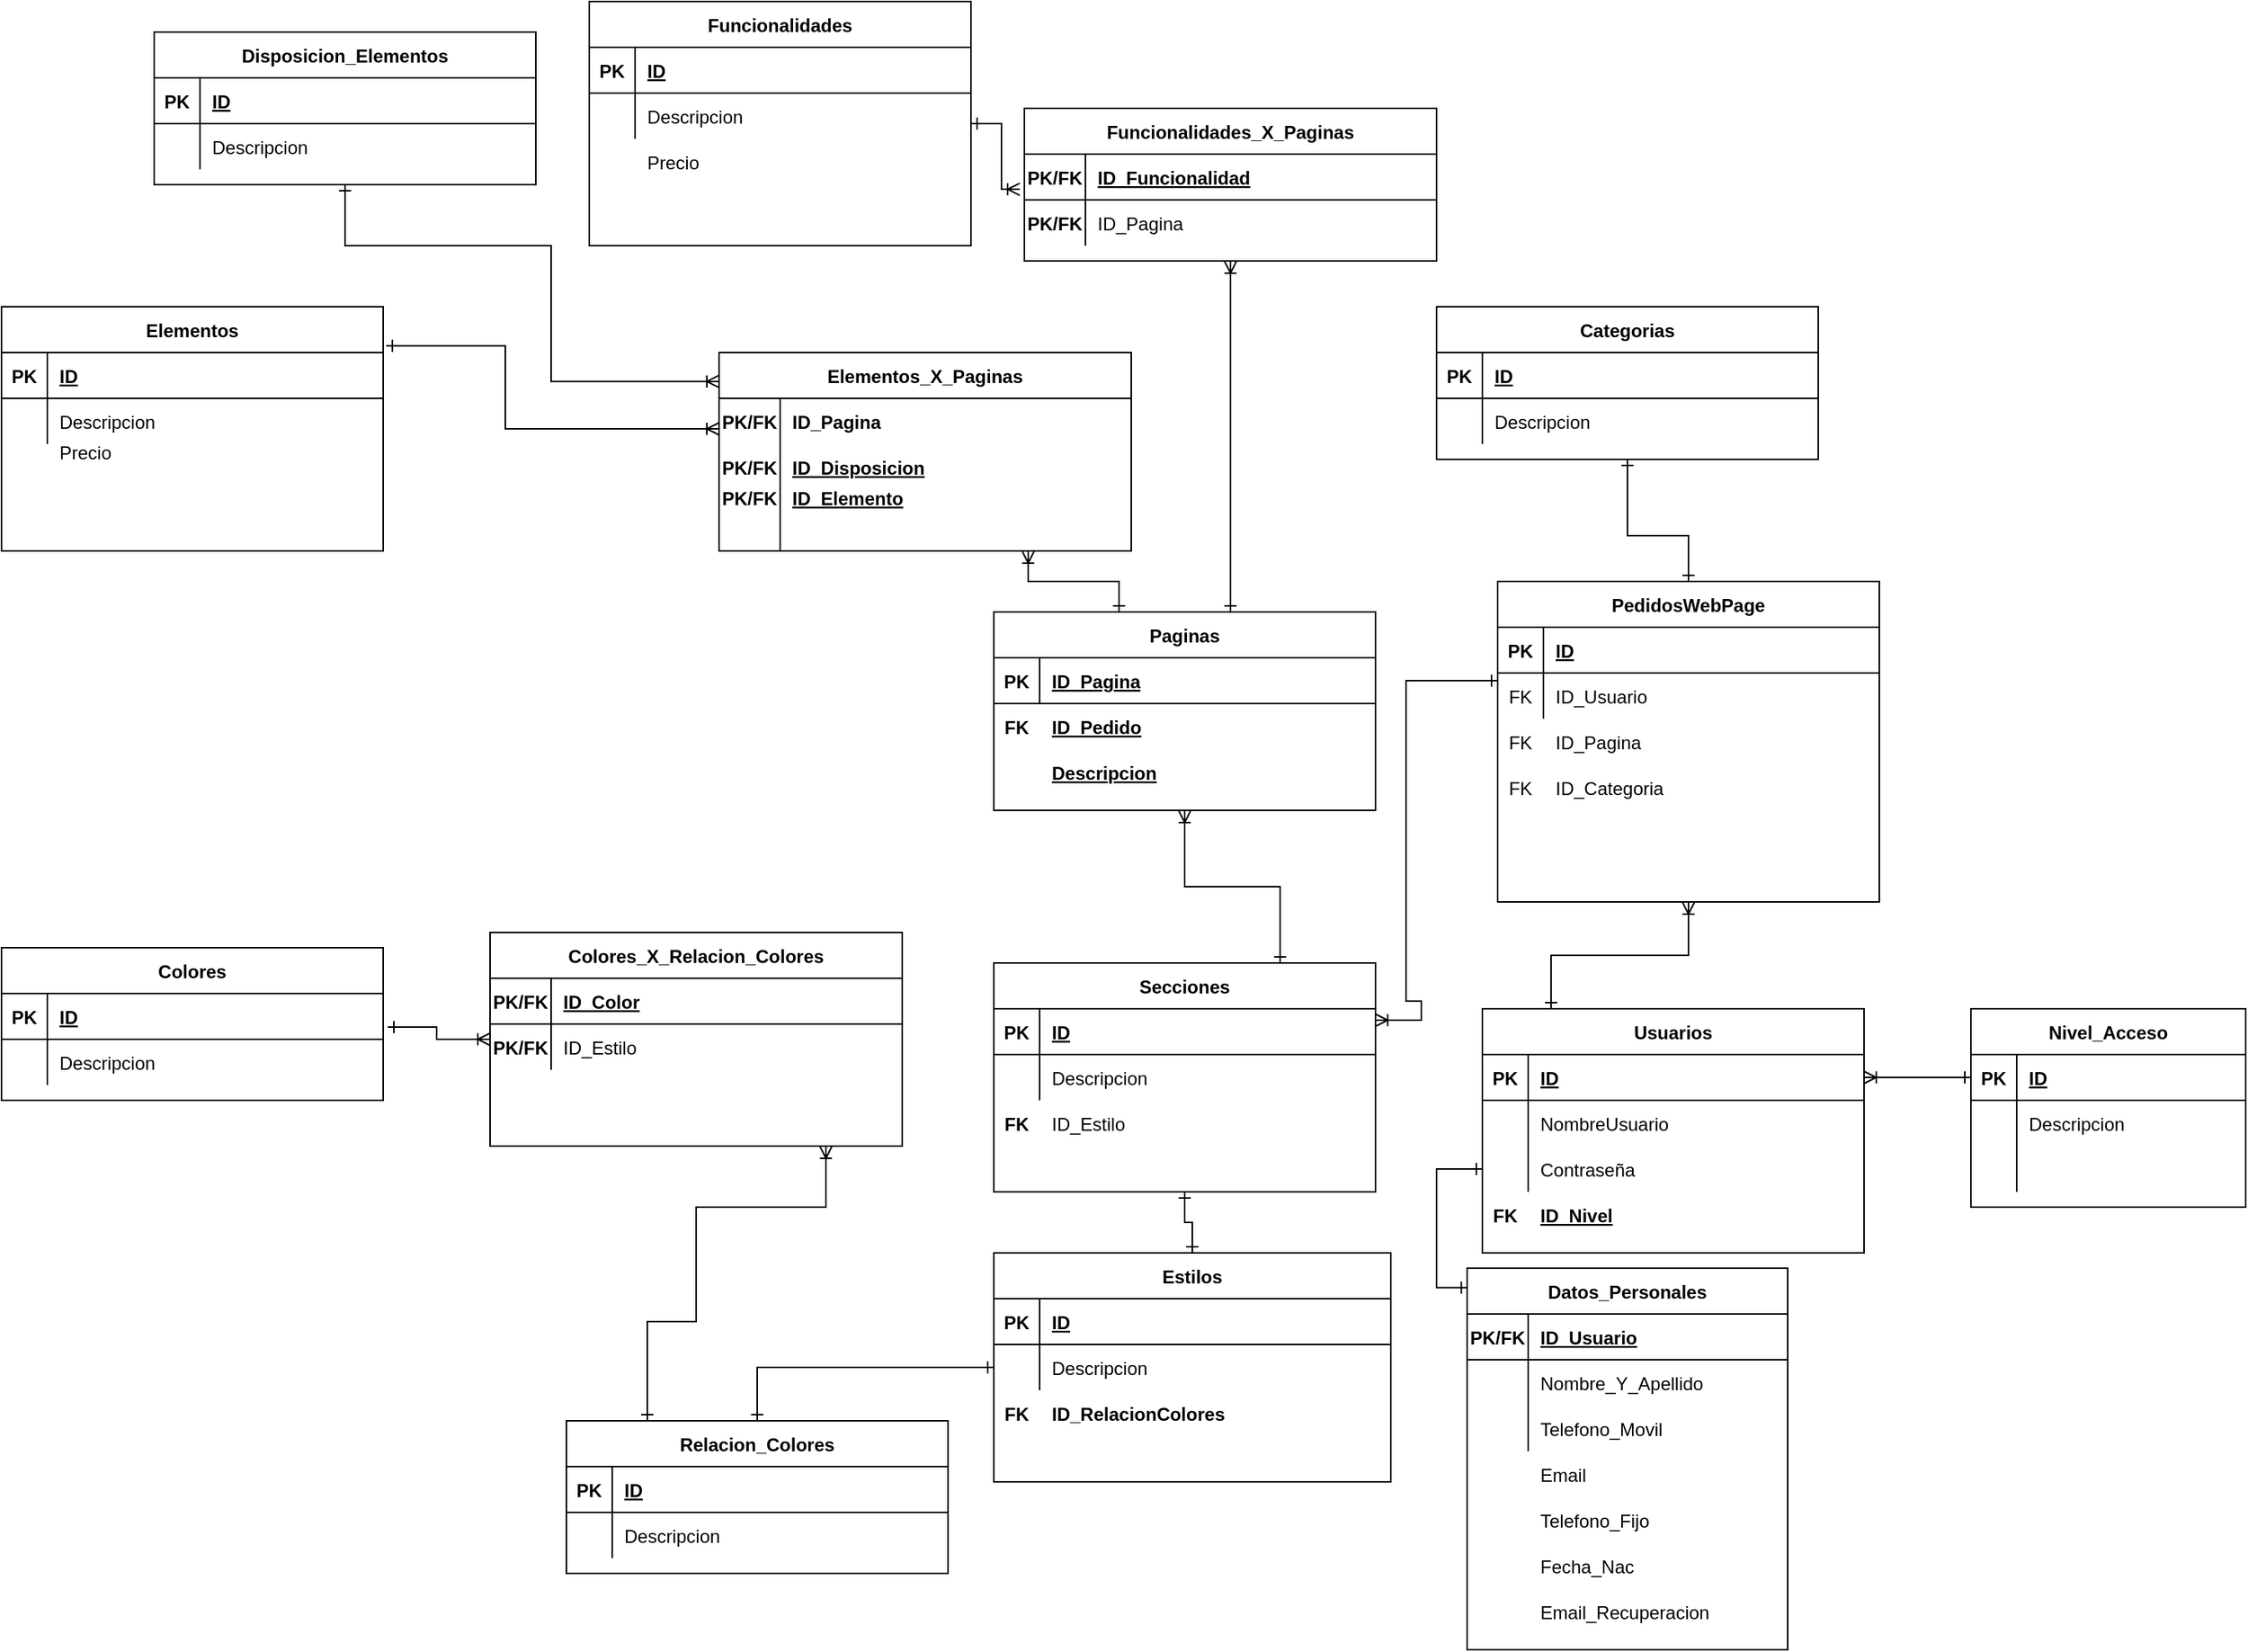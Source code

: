 <mxfile version="13.8.8" type="device"><diagram id="R2lEEEUBdFMjLlhIrx00" name="Page-1"><mxGraphModel dx="2424" dy="1850" grid="1" gridSize="10" guides="1" tooltips="1" connect="1" arrows="1" fold="1" page="1" pageScale="1" pageWidth="850" pageHeight="1100" math="0" shadow="0" extFonts="Permanent Marker^https://fonts.googleapis.com/css?family=Permanent+Marker"><root><mxCell id="0"/><mxCell id="1" parent="0"/><mxCell id="X9fBaG0iJ6tj3-MMZvB7-77" style="edgeStyle=orthogonalEdgeStyle;rounded=0;orthogonalLoop=1;jettySize=auto;html=1;endArrow=ERoneToMany;endFill=0;startArrow=ERone;startFill=0;exitX=0.75;exitY=0;exitDx=0;exitDy=0;" parent="1" source="X9fBaG0iJ6tj3-MMZvB7-142" target="X9fBaG0iJ6tj3-MMZvB7-21" edge="1"><mxGeometry relative="1" as="geometry"/></mxCell><mxCell id="X9fBaG0iJ6tj3-MMZvB7-78" style="edgeStyle=orthogonalEdgeStyle;rounded=0;orthogonalLoop=1;jettySize=auto;html=1;entryX=0.5;entryY=1;entryDx=0;entryDy=0;startArrow=ERone;startFill=0;endArrow=ERone;endFill=0;exitX=0.5;exitY=0;exitDx=0;exitDy=0;" parent="1" source="C-vyLk0tnHw3VtMMgP7b-23" target="X9fBaG0iJ6tj3-MMZvB7-28" edge="1"><mxGeometry relative="1" as="geometry"><mxPoint x="290" y="90" as="sourcePoint"/><Array as="points"><mxPoint x="415" y="-80"/><mxPoint x="375" y="-80"/></Array></mxGeometry></mxCell><mxCell id="X9fBaG0iJ6tj3-MMZvB7-150" style="edgeStyle=orthogonalEdgeStyle;rounded=0;orthogonalLoop=1;jettySize=auto;html=1;entryX=1;entryY=0.25;entryDx=0;entryDy=0;startArrow=ERone;startFill=0;endArrow=ERoneToMany;endFill=0;" parent="1" source="C-vyLk0tnHw3VtMMgP7b-23" target="X9fBaG0iJ6tj3-MMZvB7-142" edge="1"><mxGeometry relative="1" as="geometry"><Array as="points"><mxPoint x="230" y="15"/><mxPoint x="230" y="225"/><mxPoint x="240" y="225"/><mxPoint x="240" y="238"/></Array></mxGeometry></mxCell><mxCell id="X9fBaG0iJ6tj3-MMZvB7-175" style="edgeStyle=orthogonalEdgeStyle;rounded=0;orthogonalLoop=1;jettySize=auto;html=1;entryX=0.18;entryY=0;entryDx=0;entryDy=0;entryPerimeter=0;startArrow=ERoneToMany;startFill=0;endArrow=ERone;endFill=0;" parent="1" source="C-vyLk0tnHw3VtMMgP7b-23" target="C-vyLk0tnHw3VtMMgP7b-2" edge="1"><mxGeometry relative="1" as="geometry"/></mxCell><mxCell id="X9fBaG0iJ6tj3-MMZvB7-91" value="ID_Pagina" style="shape=partialRectangle;overflow=hidden;connectable=0;fillColor=none;top=0;left=0;bottom=0;right=0;align=left;spacingLeft=6;" parent="1" vertex="1"><mxGeometry x="320" y="40" width="220" height="30" as="geometry"/></mxCell><mxCell id="X9fBaG0iJ6tj3-MMZvB7-92" value="FK" style="shape=partialRectangle;overflow=hidden;connectable=0;fillColor=none;top=0;left=0;bottom=0;right=0;" parent="1" vertex="1"><mxGeometry x="290" y="40" width="30" height="30" as="geometry"/></mxCell><mxCell id="X9fBaG0iJ6tj3-MMZvB7-93" value="ID_Categoria" style="shape=partialRectangle;overflow=hidden;connectable=0;fillColor=none;top=0;left=0;bottom=0;right=0;align=left;spacingLeft=6;" parent="1" vertex="1"><mxGeometry x="320" y="70" width="220" height="30" as="geometry"/></mxCell><mxCell id="X9fBaG0iJ6tj3-MMZvB7-94" value="FK" style="shape=partialRectangle;overflow=hidden;connectable=0;fillColor=none;top=0;left=0;bottom=0;right=0;" parent="1" vertex="1"><mxGeometry x="290" y="70" width="30" height="30" as="geometry"/></mxCell><mxCell id="X9fBaG0iJ6tj3-MMZvB7-102" style="edgeStyle=orthogonalEdgeStyle;rounded=0;orthogonalLoop=1;jettySize=auto;html=1;entryX=-0.011;entryY=0.767;entryDx=0;entryDy=0;entryPerimeter=0;startArrow=ERone;startFill=0;endArrow=ERoneToMany;endFill=0;" parent="1" source="X9fBaG0iJ6tj3-MMZvB7-42" target="X9fBaG0iJ6tj3-MMZvB7-96" edge="1"><mxGeometry relative="1" as="geometry"/></mxCell><mxCell id="X9fBaG0iJ6tj3-MMZvB7-103" style="edgeStyle=orthogonalEdgeStyle;rounded=0;orthogonalLoop=1;jettySize=auto;html=1;startArrow=ERoneToMany;startFill=0;endArrow=ERone;endFill=0;entryX=0.62;entryY=0;entryDx=0;entryDy=0;entryPerimeter=0;" parent="1" source="X9fBaG0iJ6tj3-MMZvB7-95" target="X9fBaG0iJ6tj3-MMZvB7-21" edge="1"><mxGeometry relative="1" as="geometry"><mxPoint x="115" y="-40" as="targetPoint"/></mxGeometry></mxCell><mxCell id="X9fBaG0iJ6tj3-MMZvB7-21" value="Paginas" style="shape=table;startSize=30;container=1;collapsible=1;childLayout=tableLayout;fixedRows=1;rowLines=0;fontStyle=1;align=center;resizeLast=1;" parent="1" vertex="1"><mxGeometry x="-40" y="-30" width="250" height="130" as="geometry"/></mxCell><mxCell id="X9fBaG0iJ6tj3-MMZvB7-22" value="" style="shape=partialRectangle;collapsible=0;dropTarget=0;pointerEvents=0;fillColor=none;points=[[0,0.5],[1,0.5]];portConstraint=eastwest;top=0;left=0;right=0;bottom=1;" parent="X9fBaG0iJ6tj3-MMZvB7-21" vertex="1"><mxGeometry y="30" width="250" height="30" as="geometry"/></mxCell><mxCell id="X9fBaG0iJ6tj3-MMZvB7-23" value="PK" style="shape=partialRectangle;overflow=hidden;connectable=0;fillColor=none;top=0;left=0;bottom=0;right=0;fontStyle=1;" parent="X9fBaG0iJ6tj3-MMZvB7-22" vertex="1"><mxGeometry width="30" height="30" as="geometry"/></mxCell><mxCell id="X9fBaG0iJ6tj3-MMZvB7-24" value="ID_Pagina" style="shape=partialRectangle;overflow=hidden;connectable=0;fillColor=none;top=0;left=0;bottom=0;right=0;align=left;spacingLeft=6;fontStyle=5;" parent="X9fBaG0iJ6tj3-MMZvB7-22" vertex="1"><mxGeometry x="30" width="220" height="30" as="geometry"/></mxCell><mxCell id="X9fBaG0iJ6tj3-MMZvB7-95" value="Funcionalidades_X_Paginas" style="shape=table;startSize=30;container=1;collapsible=1;childLayout=tableLayout;fixedRows=1;rowLines=0;fontStyle=1;align=center;resizeLast=1;" parent="1" vertex="1"><mxGeometry x="-20" y="-360" width="270" height="100" as="geometry"/></mxCell><mxCell id="X9fBaG0iJ6tj3-MMZvB7-96" value="" style="shape=partialRectangle;collapsible=0;dropTarget=0;pointerEvents=0;fillColor=none;points=[[0,0.5],[1,0.5]];portConstraint=eastwest;top=0;left=0;right=0;bottom=1;" parent="X9fBaG0iJ6tj3-MMZvB7-95" vertex="1"><mxGeometry y="30" width="270" height="30" as="geometry"/></mxCell><mxCell id="X9fBaG0iJ6tj3-MMZvB7-97" value="PK/FK" style="shape=partialRectangle;overflow=hidden;connectable=0;fillColor=none;top=0;left=0;bottom=0;right=0;fontStyle=1;" parent="X9fBaG0iJ6tj3-MMZvB7-96" vertex="1"><mxGeometry width="40" height="30" as="geometry"/></mxCell><mxCell id="X9fBaG0iJ6tj3-MMZvB7-98" value="ID_Funcionalidad" style="shape=partialRectangle;overflow=hidden;connectable=0;fillColor=none;top=0;left=0;bottom=0;right=0;align=left;spacingLeft=6;fontStyle=5;" parent="X9fBaG0iJ6tj3-MMZvB7-96" vertex="1"><mxGeometry x="40" width="230" height="30" as="geometry"/></mxCell><mxCell id="X9fBaG0iJ6tj3-MMZvB7-99" value="" style="shape=partialRectangle;collapsible=0;dropTarget=0;pointerEvents=0;fillColor=none;points=[[0,0.5],[1,0.5]];portConstraint=eastwest;top=0;left=0;right=0;bottom=0;" parent="X9fBaG0iJ6tj3-MMZvB7-95" vertex="1"><mxGeometry y="60" width="270" height="30" as="geometry"/></mxCell><mxCell id="X9fBaG0iJ6tj3-MMZvB7-100" value="PK/FK" style="shape=partialRectangle;overflow=hidden;connectable=0;fillColor=none;top=0;left=0;bottom=0;right=0;fontStyle=1" parent="X9fBaG0iJ6tj3-MMZvB7-99" vertex="1"><mxGeometry width="40" height="30" as="geometry"/></mxCell><mxCell id="X9fBaG0iJ6tj3-MMZvB7-101" value="ID_Pagina" style="shape=partialRectangle;overflow=hidden;connectable=0;fillColor=none;top=0;left=0;bottom=0;right=0;align=left;spacingLeft=6;" parent="X9fBaG0iJ6tj3-MMZvB7-99" vertex="1"><mxGeometry x="40" width="230" height="30" as="geometry"/></mxCell><mxCell id="X9fBaG0iJ6tj3-MMZvB7-111" style="edgeStyle=orthogonalEdgeStyle;rounded=0;orthogonalLoop=1;jettySize=auto;html=1;entryX=0.328;entryY=0;entryDx=0;entryDy=0;entryPerimeter=0;startArrow=ERoneToMany;startFill=0;endArrow=ERone;endFill=0;exitX=0.75;exitY=1;exitDx=0;exitDy=0;" parent="1" source="X9fBaG0iJ6tj3-MMZvB7-104" target="X9fBaG0iJ6tj3-MMZvB7-21" edge="1"><mxGeometry relative="1" as="geometry"><Array as="points"><mxPoint x="-17" y="-50"/><mxPoint x="42" y="-50"/></Array></mxGeometry></mxCell><mxCell id="X9fBaG0iJ6tj3-MMZvB7-113" style="edgeStyle=orthogonalEdgeStyle;rounded=0;orthogonalLoop=1;jettySize=auto;html=1;entryX=1.008;entryY=0.16;entryDx=0;entryDy=0;entryPerimeter=0;startArrow=ERoneToMany;startFill=0;endArrow=ERone;endFill=0;" parent="1" source="X9fBaG0iJ6tj3-MMZvB7-104" target="X9fBaG0iJ6tj3-MMZvB7-35" edge="1"><mxGeometry relative="1" as="geometry"><Array as="points"><mxPoint x="-360" y="-150"/><mxPoint x="-360" y="-204"/></Array></mxGeometry></mxCell><mxCell id="X9fBaG0iJ6tj3-MMZvB7-114" value="Precio" style="shape=partialRectangle;overflow=hidden;connectable=0;fillColor=none;top=0;left=0;bottom=0;right=0;align=left;spacingLeft=6;" parent="1" vertex="1"><mxGeometry x="-275" y="-340" width="220" height="30" as="geometry"/></mxCell><mxCell id="X9fBaG0iJ6tj3-MMZvB7-115" value="Precio" style="shape=partialRectangle;overflow=hidden;connectable=0;fillColor=none;top=0;left=0;bottom=0;right=0;align=left;spacingLeft=6;" parent="1" vertex="1"><mxGeometry x="-660" y="-150" width="220" height="30" as="geometry"/></mxCell><mxCell id="X9fBaG0iJ6tj3-MMZvB7-123" style="edgeStyle=orthogonalEdgeStyle;rounded=0;orthogonalLoop=1;jettySize=auto;html=1;entryX=1.012;entryY=0.733;entryDx=0;entryDy=0;entryPerimeter=0;startArrow=ERoneToMany;startFill=0;endArrow=ERone;endFill=0;" parent="1" source="X9fBaG0iJ6tj3-MMZvB7-116" target="X9fBaG0iJ6tj3-MMZvB7-57" edge="1"><mxGeometry relative="1" as="geometry"/></mxCell><mxCell id="X9fBaG0iJ6tj3-MMZvB7-128" style="edgeStyle=orthogonalEdgeStyle;rounded=0;orthogonalLoop=1;jettySize=auto;html=1;entryX=0.212;entryY=0;entryDx=0;entryDy=0;startArrow=ERoneToMany;startFill=0;endArrow=ERone;endFill=0;entryPerimeter=0;" parent="1" source="X9fBaG0iJ6tj3-MMZvB7-116" target="X9fBaG0iJ6tj3-MMZvB7-63" edge="1"><mxGeometry relative="1" as="geometry"><Array as="points"><mxPoint x="-150" y="360"/><mxPoint x="-235" y="360"/><mxPoint x="-235" y="435"/><mxPoint x="-267" y="435"/></Array></mxGeometry></mxCell><mxCell id="X9fBaG0iJ6tj3-MMZvB7-129" value="ID_Pedido" style="shape=partialRectangle;overflow=hidden;connectable=0;fillColor=none;top=0;left=0;bottom=0;right=0;align=left;spacingLeft=6;fontStyle=5;" parent="1" vertex="1"><mxGeometry x="-10" y="30" width="220" height="30" as="geometry"/></mxCell><mxCell id="X9fBaG0iJ6tj3-MMZvB7-130" value="FK" style="shape=partialRectangle;overflow=hidden;connectable=0;fillColor=none;top=0;left=0;bottom=0;right=0;fontStyle=1;" parent="1" vertex="1"><mxGeometry x="-40" y="30" width="30" height="30" as="geometry"/></mxCell><mxCell id="X9fBaG0iJ6tj3-MMZvB7-104" value="Elementos_X_Paginas" style="shape=table;startSize=30;container=1;collapsible=1;childLayout=tableLayout;fixedRows=1;rowLines=0;fontStyle=1;align=center;resizeLast=1;" parent="1" vertex="1"><mxGeometry x="-220" y="-200" width="270" height="130" as="geometry"/></mxCell><mxCell id="X9fBaG0iJ6tj3-MMZvB7-108" value="" style="shape=partialRectangle;collapsible=0;dropTarget=0;pointerEvents=0;fillColor=none;points=[[0,0.5],[1,0.5]];portConstraint=eastwest;top=0;left=0;right=0;bottom=0;" parent="X9fBaG0iJ6tj3-MMZvB7-104" vertex="1"><mxGeometry y="30" width="270" height="30" as="geometry"/></mxCell><mxCell id="X9fBaG0iJ6tj3-MMZvB7-109" value="PK/FK" style="shape=partialRectangle;overflow=hidden;connectable=0;fillColor=none;top=0;left=0;bottom=0;right=0;fontStyle=1" parent="X9fBaG0iJ6tj3-MMZvB7-108" vertex="1"><mxGeometry width="40" height="30" as="geometry"/></mxCell><mxCell id="X9fBaG0iJ6tj3-MMZvB7-110" value="ID_Pagina" style="shape=partialRectangle;overflow=hidden;connectable=0;fillColor=none;top=0;left=0;bottom=0;right=0;align=left;spacingLeft=6;fontStyle=1" parent="X9fBaG0iJ6tj3-MMZvB7-108" vertex="1"><mxGeometry x="40" width="230" height="30" as="geometry"/></mxCell><mxCell id="X9fBaG0iJ6tj3-MMZvB7-105" value="" style="shape=partialRectangle;collapsible=0;dropTarget=0;pointerEvents=0;fillColor=none;points=[[0,0.5],[1,0.5]];portConstraint=eastwest;top=0;left=0;right=0;bottom=1;" parent="X9fBaG0iJ6tj3-MMZvB7-104" vertex="1"><mxGeometry y="60" width="270" height="70" as="geometry"/></mxCell><mxCell id="X9fBaG0iJ6tj3-MMZvB7-106" value="PK/FK" style="shape=partialRectangle;overflow=hidden;connectable=0;fillColor=none;top=0;left=0;bottom=0;right=0;fontStyle=1;" parent="X9fBaG0iJ6tj3-MMZvB7-105" vertex="1"><mxGeometry width="40" height="70" as="geometry"/></mxCell><mxCell id="X9fBaG0iJ6tj3-MMZvB7-107" value="ID_Elemento" style="shape=partialRectangle;overflow=hidden;connectable=0;fillColor=none;top=0;left=0;bottom=0;right=0;align=left;spacingLeft=6;fontStyle=5;" parent="X9fBaG0iJ6tj3-MMZvB7-105" vertex="1"><mxGeometry x="40" width="230" height="70" as="geometry"/></mxCell><mxCell id="X9fBaG0iJ6tj3-MMZvB7-132" style="edgeStyle=orthogonalEdgeStyle;rounded=0;orthogonalLoop=1;jettySize=auto;html=1;startArrow=ERone;startFill=0;endArrow=ERoneToMany;endFill=0;entryX=0;entryY=0.146;entryDx=0;entryDy=0;entryPerimeter=0;" parent="1" source="X9fBaG0iJ6tj3-MMZvB7-70" target="X9fBaG0iJ6tj3-MMZvB7-104" edge="1"><mxGeometry relative="1" as="geometry"><mxPoint x="-465" y="-240" as="targetPoint"/><Array as="points"><mxPoint x="-465" y="-270"/><mxPoint x="-330" y="-270"/><mxPoint x="-330" y="-181"/></Array></mxGeometry></mxCell><mxCell id="X9fBaG0iJ6tj3-MMZvB7-70" value="Disposicion_Elementos" style="shape=table;startSize=30;container=1;collapsible=1;childLayout=tableLayout;fixedRows=1;rowLines=0;fontStyle=1;align=center;resizeLast=1;" parent="1" vertex="1"><mxGeometry x="-590" y="-410" width="250" height="100" as="geometry"/></mxCell><mxCell id="X9fBaG0iJ6tj3-MMZvB7-71" value="" style="shape=partialRectangle;collapsible=0;dropTarget=0;pointerEvents=0;fillColor=none;points=[[0,0.5],[1,0.5]];portConstraint=eastwest;top=0;left=0;right=0;bottom=1;" parent="X9fBaG0iJ6tj3-MMZvB7-70" vertex="1"><mxGeometry y="30" width="250" height="30" as="geometry"/></mxCell><mxCell id="X9fBaG0iJ6tj3-MMZvB7-72" value="PK" style="shape=partialRectangle;overflow=hidden;connectable=0;fillColor=none;top=0;left=0;bottom=0;right=0;fontStyle=1;" parent="X9fBaG0iJ6tj3-MMZvB7-71" vertex="1"><mxGeometry width="30" height="30" as="geometry"/></mxCell><mxCell id="X9fBaG0iJ6tj3-MMZvB7-73" value="ID" style="shape=partialRectangle;overflow=hidden;connectable=0;fillColor=none;top=0;left=0;bottom=0;right=0;align=left;spacingLeft=6;fontStyle=5;" parent="X9fBaG0iJ6tj3-MMZvB7-71" vertex="1"><mxGeometry x="30" width="220" height="30" as="geometry"/></mxCell><mxCell id="X9fBaG0iJ6tj3-MMZvB7-74" value="" style="shape=partialRectangle;collapsible=0;dropTarget=0;pointerEvents=0;fillColor=none;points=[[0,0.5],[1,0.5]];portConstraint=eastwest;top=0;left=0;right=0;bottom=0;" parent="X9fBaG0iJ6tj3-MMZvB7-70" vertex="1"><mxGeometry y="60" width="250" height="30" as="geometry"/></mxCell><mxCell id="X9fBaG0iJ6tj3-MMZvB7-75" value="" style="shape=partialRectangle;overflow=hidden;connectable=0;fillColor=none;top=0;left=0;bottom=0;right=0;" parent="X9fBaG0iJ6tj3-MMZvB7-74" vertex="1"><mxGeometry width="30" height="30" as="geometry"/></mxCell><mxCell id="X9fBaG0iJ6tj3-MMZvB7-76" value="Descripcion" style="shape=partialRectangle;overflow=hidden;connectable=0;fillColor=none;top=0;left=0;bottom=0;right=0;align=left;spacingLeft=6;" parent="X9fBaG0iJ6tj3-MMZvB7-74" vertex="1"><mxGeometry x="30" width="220" height="30" as="geometry"/></mxCell><mxCell id="X9fBaG0iJ6tj3-MMZvB7-35" value="Elementos" style="shape=table;startSize=30;container=1;collapsible=1;childLayout=tableLayout;fixedRows=1;rowLines=0;fontStyle=1;align=center;resizeLast=1;" parent="1" vertex="1"><mxGeometry x="-690" y="-230" width="250" height="160" as="geometry"/></mxCell><mxCell id="X9fBaG0iJ6tj3-MMZvB7-36" value="" style="shape=partialRectangle;collapsible=0;dropTarget=0;pointerEvents=0;fillColor=none;points=[[0,0.5],[1,0.5]];portConstraint=eastwest;top=0;left=0;right=0;bottom=1;" parent="X9fBaG0iJ6tj3-MMZvB7-35" vertex="1"><mxGeometry y="30" width="250" height="30" as="geometry"/></mxCell><mxCell id="X9fBaG0iJ6tj3-MMZvB7-37" value="PK" style="shape=partialRectangle;overflow=hidden;connectable=0;fillColor=none;top=0;left=0;bottom=0;right=0;fontStyle=1;" parent="X9fBaG0iJ6tj3-MMZvB7-36" vertex="1"><mxGeometry width="30" height="30" as="geometry"/></mxCell><mxCell id="X9fBaG0iJ6tj3-MMZvB7-38" value="ID" style="shape=partialRectangle;overflow=hidden;connectable=0;fillColor=none;top=0;left=0;bottom=0;right=0;align=left;spacingLeft=6;fontStyle=5;" parent="X9fBaG0iJ6tj3-MMZvB7-36" vertex="1"><mxGeometry x="30" width="220" height="30" as="geometry"/></mxCell><mxCell id="X9fBaG0iJ6tj3-MMZvB7-39" value="" style="shape=partialRectangle;collapsible=0;dropTarget=0;pointerEvents=0;fillColor=none;points=[[0,0.5],[1,0.5]];portConstraint=eastwest;top=0;left=0;right=0;bottom=0;" parent="X9fBaG0iJ6tj3-MMZvB7-35" vertex="1"><mxGeometry y="60" width="250" height="30" as="geometry"/></mxCell><mxCell id="X9fBaG0iJ6tj3-MMZvB7-40" value="" style="shape=partialRectangle;overflow=hidden;connectable=0;fillColor=none;top=0;left=0;bottom=0;right=0;" parent="X9fBaG0iJ6tj3-MMZvB7-39" vertex="1"><mxGeometry width="30" height="30" as="geometry"/></mxCell><mxCell id="X9fBaG0iJ6tj3-MMZvB7-41" value="Descripcion" style="shape=partialRectangle;overflow=hidden;connectable=0;fillColor=none;top=0;left=0;bottom=0;right=0;align=left;spacingLeft=6;" parent="X9fBaG0iJ6tj3-MMZvB7-39" vertex="1"><mxGeometry x="30" width="220" height="30" as="geometry"/></mxCell><mxCell id="X9fBaG0iJ6tj3-MMZvB7-134" value="ID_Disposicion" style="shape=partialRectangle;overflow=hidden;connectable=0;fillColor=none;top=0;left=0;bottom=0;right=0;align=left;spacingLeft=6;fontStyle=5;" parent="1" vertex="1"><mxGeometry x="-180" y="-140" width="220" height="30" as="geometry"/></mxCell><mxCell id="X9fBaG0iJ6tj3-MMZvB7-135" value="PK/FK" style="shape=partialRectangle;overflow=hidden;connectable=0;fillColor=none;top=0;left=0;bottom=0;right=0;fontStyle=1" parent="1" vertex="1"><mxGeometry x="-220" y="-140" width="40" height="30" as="geometry"/></mxCell><mxCell id="X9fBaG0iJ6tj3-MMZvB7-42" value="Funcionalidades" style="shape=table;startSize=30;container=1;collapsible=1;childLayout=tableLayout;fixedRows=1;rowLines=0;fontStyle=1;align=center;resizeLast=1;" parent="1" vertex="1"><mxGeometry x="-305" y="-430" width="250" height="160" as="geometry"/></mxCell><mxCell id="X9fBaG0iJ6tj3-MMZvB7-43" value="" style="shape=partialRectangle;collapsible=0;dropTarget=0;pointerEvents=0;fillColor=none;points=[[0,0.5],[1,0.5]];portConstraint=eastwest;top=0;left=0;right=0;bottom=1;" parent="X9fBaG0iJ6tj3-MMZvB7-42" vertex="1"><mxGeometry y="30" width="250" height="30" as="geometry"/></mxCell><mxCell id="X9fBaG0iJ6tj3-MMZvB7-44" value="PK" style="shape=partialRectangle;overflow=hidden;connectable=0;fillColor=none;top=0;left=0;bottom=0;right=0;fontStyle=1;" parent="X9fBaG0iJ6tj3-MMZvB7-43" vertex="1"><mxGeometry width="30" height="30" as="geometry"/></mxCell><mxCell id="X9fBaG0iJ6tj3-MMZvB7-45" value="ID" style="shape=partialRectangle;overflow=hidden;connectable=0;fillColor=none;top=0;left=0;bottom=0;right=0;align=left;spacingLeft=6;fontStyle=5;" parent="X9fBaG0iJ6tj3-MMZvB7-43" vertex="1"><mxGeometry x="30" width="220" height="30" as="geometry"/></mxCell><mxCell id="X9fBaG0iJ6tj3-MMZvB7-46" value="" style="shape=partialRectangle;collapsible=0;dropTarget=0;pointerEvents=0;fillColor=none;points=[[0,0.5],[1,0.5]];portConstraint=eastwest;top=0;left=0;right=0;bottom=0;" parent="X9fBaG0iJ6tj3-MMZvB7-42" vertex="1"><mxGeometry y="60" width="250" height="30" as="geometry"/></mxCell><mxCell id="X9fBaG0iJ6tj3-MMZvB7-47" value="" style="shape=partialRectangle;overflow=hidden;connectable=0;fillColor=none;top=0;left=0;bottom=0;right=0;" parent="X9fBaG0iJ6tj3-MMZvB7-46" vertex="1"><mxGeometry width="30" height="30" as="geometry"/></mxCell><mxCell id="X9fBaG0iJ6tj3-MMZvB7-48" value="Descripcion" style="shape=partialRectangle;overflow=hidden;connectable=0;fillColor=none;top=0;left=0;bottom=0;right=0;align=left;spacingLeft=6;" parent="X9fBaG0iJ6tj3-MMZvB7-46" vertex="1"><mxGeometry x="30" width="220" height="30" as="geometry"/></mxCell><mxCell id="X9fBaG0iJ6tj3-MMZvB7-139" style="edgeStyle=orthogonalEdgeStyle;rounded=0;orthogonalLoop=1;jettySize=auto;html=1;startArrow=ERone;startFill=0;endArrow=ERone;endFill=0;entryX=0;entryY=0.5;entryDx=0;entryDy=0;" parent="1" source="X9fBaG0iJ6tj3-MMZvB7-63" target="X9fBaG0iJ6tj3-MMZvB7-53" edge="1"><mxGeometry relative="1" as="geometry"><mxPoint x="-360" y="70" as="targetPoint"/></mxGeometry></mxCell><mxCell id="X9fBaG0iJ6tj3-MMZvB7-151" style="edgeStyle=orthogonalEdgeStyle;rounded=0;orthogonalLoop=1;jettySize=auto;html=1;entryX=0.5;entryY=0;entryDx=0;entryDy=0;startArrow=ERone;startFill=0;endArrow=ERone;endFill=0;" parent="1" source="X9fBaG0iJ6tj3-MMZvB7-142" target="X9fBaG0iJ6tj3-MMZvB7-49" edge="1"><mxGeometry relative="1" as="geometry"/></mxCell><mxCell id="X9fBaG0iJ6tj3-MMZvB7-142" value="Secciones" style="shape=table;startSize=30;container=1;collapsible=1;childLayout=tableLayout;fixedRows=1;rowLines=0;fontStyle=1;align=center;resizeLast=1;" parent="1" vertex="1"><mxGeometry x="-40" y="200" width="250" height="150" as="geometry"/></mxCell><mxCell id="X9fBaG0iJ6tj3-MMZvB7-143" value="" style="shape=partialRectangle;collapsible=0;dropTarget=0;pointerEvents=0;fillColor=none;points=[[0,0.5],[1,0.5]];portConstraint=eastwest;top=0;left=0;right=0;bottom=1;" parent="X9fBaG0iJ6tj3-MMZvB7-142" vertex="1"><mxGeometry y="30" width="250" height="30" as="geometry"/></mxCell><mxCell id="X9fBaG0iJ6tj3-MMZvB7-144" value="PK" style="shape=partialRectangle;overflow=hidden;connectable=0;fillColor=none;top=0;left=0;bottom=0;right=0;fontStyle=1;" parent="X9fBaG0iJ6tj3-MMZvB7-143" vertex="1"><mxGeometry width="30" height="30" as="geometry"/></mxCell><mxCell id="X9fBaG0iJ6tj3-MMZvB7-145" value="ID" style="shape=partialRectangle;overflow=hidden;connectable=0;fillColor=none;top=0;left=0;bottom=0;right=0;align=left;spacingLeft=6;fontStyle=5;" parent="X9fBaG0iJ6tj3-MMZvB7-143" vertex="1"><mxGeometry x="30" width="220" height="30" as="geometry"/></mxCell><mxCell id="X9fBaG0iJ6tj3-MMZvB7-146" value="" style="shape=partialRectangle;collapsible=0;dropTarget=0;pointerEvents=0;fillColor=none;points=[[0,0.5],[1,0.5]];portConstraint=eastwest;top=0;left=0;right=0;bottom=0;" parent="X9fBaG0iJ6tj3-MMZvB7-142" vertex="1"><mxGeometry y="60" width="250" height="30" as="geometry"/></mxCell><mxCell id="X9fBaG0iJ6tj3-MMZvB7-147" value="" style="shape=partialRectangle;overflow=hidden;connectable=0;fillColor=none;top=0;left=0;bottom=0;right=0;" parent="X9fBaG0iJ6tj3-MMZvB7-146" vertex="1"><mxGeometry width="30" height="30" as="geometry"/></mxCell><mxCell id="X9fBaG0iJ6tj3-MMZvB7-148" value="Descripcion" style="shape=partialRectangle;overflow=hidden;connectable=0;fillColor=none;top=0;left=0;bottom=0;right=0;align=left;spacingLeft=6;" parent="X9fBaG0iJ6tj3-MMZvB7-146" vertex="1"><mxGeometry x="30" width="220" height="30" as="geometry"/></mxCell><mxCell id="X9fBaG0iJ6tj3-MMZvB7-49" value="Estilos" style="shape=table;startSize=30;container=1;collapsible=1;childLayout=tableLayout;fixedRows=1;rowLines=0;fontStyle=1;align=center;resizeLast=1;" parent="1" vertex="1"><mxGeometry x="-40" y="390" width="260" height="150" as="geometry"/></mxCell><mxCell id="X9fBaG0iJ6tj3-MMZvB7-50" value="" style="shape=partialRectangle;collapsible=0;dropTarget=0;pointerEvents=0;fillColor=none;points=[[0,0.5],[1,0.5]];portConstraint=eastwest;top=0;left=0;right=0;bottom=1;" parent="X9fBaG0iJ6tj3-MMZvB7-49" vertex="1"><mxGeometry y="30" width="260" height="30" as="geometry"/></mxCell><mxCell id="X9fBaG0iJ6tj3-MMZvB7-51" value="PK" style="shape=partialRectangle;overflow=hidden;connectable=0;fillColor=none;top=0;left=0;bottom=0;right=0;fontStyle=1;" parent="X9fBaG0iJ6tj3-MMZvB7-50" vertex="1"><mxGeometry width="30" height="30" as="geometry"/></mxCell><mxCell id="X9fBaG0iJ6tj3-MMZvB7-52" value="ID" style="shape=partialRectangle;overflow=hidden;connectable=0;fillColor=none;top=0;left=0;bottom=0;right=0;align=left;spacingLeft=6;fontStyle=5;" parent="X9fBaG0iJ6tj3-MMZvB7-50" vertex="1"><mxGeometry x="30" width="230" height="30" as="geometry"/></mxCell><mxCell id="X9fBaG0iJ6tj3-MMZvB7-53" value="" style="shape=partialRectangle;collapsible=0;dropTarget=0;pointerEvents=0;fillColor=none;points=[[0,0.5],[1,0.5]];portConstraint=eastwest;top=0;left=0;right=0;bottom=0;" parent="X9fBaG0iJ6tj3-MMZvB7-49" vertex="1"><mxGeometry y="60" width="260" height="30" as="geometry"/></mxCell><mxCell id="X9fBaG0iJ6tj3-MMZvB7-54" value="" style="shape=partialRectangle;overflow=hidden;connectable=0;fillColor=none;top=0;left=0;bottom=0;right=0;" parent="X9fBaG0iJ6tj3-MMZvB7-53" vertex="1"><mxGeometry width="30" height="30" as="geometry"/></mxCell><mxCell id="X9fBaG0iJ6tj3-MMZvB7-55" value="Descripcion" style="shape=partialRectangle;overflow=hidden;connectable=0;fillColor=none;top=0;left=0;bottom=0;right=0;align=left;spacingLeft=6;" parent="X9fBaG0iJ6tj3-MMZvB7-53" vertex="1"><mxGeometry x="30" width="230" height="30" as="geometry"/></mxCell><mxCell id="X9fBaG0iJ6tj3-MMZvB7-152" value="Descripcion" style="shape=partialRectangle;overflow=hidden;connectable=0;fillColor=none;top=0;left=0;bottom=0;right=0;align=left;spacingLeft=6;fontStyle=5;" parent="1" vertex="1"><mxGeometry x="-10" y="60" width="220" height="30" as="geometry"/></mxCell><mxCell id="X9fBaG0iJ6tj3-MMZvB7-153" value="ID_Estilo" style="shape=partialRectangle;overflow=hidden;connectable=0;fillColor=none;top=0;left=0;bottom=0;right=0;align=left;spacingLeft=6;" parent="1" vertex="1"><mxGeometry x="-10" y="290" width="220" height="30" as="geometry"/></mxCell><mxCell id="X9fBaG0iJ6tj3-MMZvB7-154" value="FK" style="shape=partialRectangle;overflow=hidden;connectable=0;fillColor=none;top=0;left=0;bottom=0;right=0;fontStyle=1;" parent="1" vertex="1"><mxGeometry x="-40" y="290" width="30" height="30" as="geometry"/></mxCell><mxCell id="X9fBaG0iJ6tj3-MMZvB7-155" value="ID_RelacionColores" style="shape=partialRectangle;overflow=hidden;connectable=0;fillColor=none;top=0;left=0;bottom=0;right=0;align=left;spacingLeft=6;fontStyle=1" parent="1" vertex="1"><mxGeometry x="-10" y="480" width="230" height="30" as="geometry"/></mxCell><mxCell id="X9fBaG0iJ6tj3-MMZvB7-63" value="Relacion_Colores" style="shape=table;startSize=30;container=1;collapsible=1;childLayout=tableLayout;fixedRows=1;rowLines=0;fontStyle=1;align=center;resizeLast=1;" parent="1" vertex="1"><mxGeometry x="-320" y="500" width="250" height="100" as="geometry"/></mxCell><mxCell id="X9fBaG0iJ6tj3-MMZvB7-64" value="" style="shape=partialRectangle;collapsible=0;dropTarget=0;pointerEvents=0;fillColor=none;points=[[0,0.5],[1,0.5]];portConstraint=eastwest;top=0;left=0;right=0;bottom=1;" parent="X9fBaG0iJ6tj3-MMZvB7-63" vertex="1"><mxGeometry y="30" width="250" height="30" as="geometry"/></mxCell><mxCell id="X9fBaG0iJ6tj3-MMZvB7-65" value="PK" style="shape=partialRectangle;overflow=hidden;connectable=0;fillColor=none;top=0;left=0;bottom=0;right=0;fontStyle=1;" parent="X9fBaG0iJ6tj3-MMZvB7-64" vertex="1"><mxGeometry width="30" height="30" as="geometry"/></mxCell><mxCell id="X9fBaG0iJ6tj3-MMZvB7-66" value="ID" style="shape=partialRectangle;overflow=hidden;connectable=0;fillColor=none;top=0;left=0;bottom=0;right=0;align=left;spacingLeft=6;fontStyle=5;" parent="X9fBaG0iJ6tj3-MMZvB7-64" vertex="1"><mxGeometry x="30" width="220" height="30" as="geometry"/></mxCell><mxCell id="X9fBaG0iJ6tj3-MMZvB7-67" value="" style="shape=partialRectangle;collapsible=0;dropTarget=0;pointerEvents=0;fillColor=none;points=[[0,0.5],[1,0.5]];portConstraint=eastwest;top=0;left=0;right=0;bottom=0;" parent="X9fBaG0iJ6tj3-MMZvB7-63" vertex="1"><mxGeometry y="60" width="250" height="30" as="geometry"/></mxCell><mxCell id="X9fBaG0iJ6tj3-MMZvB7-68" value="" style="shape=partialRectangle;overflow=hidden;connectable=0;fillColor=none;top=0;left=0;bottom=0;right=0;" parent="X9fBaG0iJ6tj3-MMZvB7-67" vertex="1"><mxGeometry width="30" height="30" as="geometry"/></mxCell><mxCell id="X9fBaG0iJ6tj3-MMZvB7-69" value="Descripcion" style="shape=partialRectangle;overflow=hidden;connectable=0;fillColor=none;top=0;left=0;bottom=0;right=0;align=left;spacingLeft=6;" parent="X9fBaG0iJ6tj3-MMZvB7-67" vertex="1"><mxGeometry x="30" width="220" height="30" as="geometry"/></mxCell><mxCell id="X9fBaG0iJ6tj3-MMZvB7-116" value="Colores_X_Relacion_Colores" style="shape=table;startSize=30;container=1;collapsible=1;childLayout=tableLayout;fixedRows=1;rowLines=0;fontStyle=1;align=center;resizeLast=1;" parent="1" vertex="1"><mxGeometry x="-370" y="180" width="270" height="140" as="geometry"/></mxCell><mxCell id="X9fBaG0iJ6tj3-MMZvB7-117" value="" style="shape=partialRectangle;collapsible=0;dropTarget=0;pointerEvents=0;fillColor=none;points=[[0,0.5],[1,0.5]];portConstraint=eastwest;top=0;left=0;right=0;bottom=1;" parent="X9fBaG0iJ6tj3-MMZvB7-116" vertex="1"><mxGeometry y="30" width="270" height="30" as="geometry"/></mxCell><mxCell id="X9fBaG0iJ6tj3-MMZvB7-118" value="PK/FK" style="shape=partialRectangle;overflow=hidden;connectable=0;fillColor=none;top=0;left=0;bottom=0;right=0;fontStyle=1;" parent="X9fBaG0iJ6tj3-MMZvB7-117" vertex="1"><mxGeometry width="40" height="30" as="geometry"/></mxCell><mxCell id="X9fBaG0iJ6tj3-MMZvB7-119" value="ID_Color" style="shape=partialRectangle;overflow=hidden;connectable=0;fillColor=none;top=0;left=0;bottom=0;right=0;align=left;spacingLeft=6;fontStyle=5;" parent="X9fBaG0iJ6tj3-MMZvB7-117" vertex="1"><mxGeometry x="40" width="230" height="30" as="geometry"/></mxCell><mxCell id="X9fBaG0iJ6tj3-MMZvB7-120" value="" style="shape=partialRectangle;collapsible=0;dropTarget=0;pointerEvents=0;fillColor=none;points=[[0,0.5],[1,0.5]];portConstraint=eastwest;top=0;left=0;right=0;bottom=0;" parent="X9fBaG0iJ6tj3-MMZvB7-116" vertex="1"><mxGeometry y="60" width="270" height="30" as="geometry"/></mxCell><mxCell id="X9fBaG0iJ6tj3-MMZvB7-121" value="PK/FK" style="shape=partialRectangle;overflow=hidden;connectable=0;fillColor=none;top=0;left=0;bottom=0;right=0;fontStyle=1" parent="X9fBaG0iJ6tj3-MMZvB7-120" vertex="1"><mxGeometry width="40" height="30" as="geometry"/></mxCell><mxCell id="X9fBaG0iJ6tj3-MMZvB7-122" value="ID_Estilo" style="shape=partialRectangle;overflow=hidden;connectable=0;fillColor=none;top=0;left=0;bottom=0;right=0;align=left;spacingLeft=6;" parent="X9fBaG0iJ6tj3-MMZvB7-120" vertex="1"><mxGeometry x="40" width="230" height="30" as="geometry"/></mxCell><mxCell id="X9fBaG0iJ6tj3-MMZvB7-56" value="Colores" style="shape=table;startSize=30;container=1;collapsible=1;childLayout=tableLayout;fixedRows=1;rowLines=0;fontStyle=1;align=center;resizeLast=1;" parent="1" vertex="1"><mxGeometry x="-690" y="190" width="250" height="100" as="geometry"/></mxCell><mxCell id="X9fBaG0iJ6tj3-MMZvB7-57" value="" style="shape=partialRectangle;collapsible=0;dropTarget=0;pointerEvents=0;fillColor=none;points=[[0,0.5],[1,0.5]];portConstraint=eastwest;top=0;left=0;right=0;bottom=1;" parent="X9fBaG0iJ6tj3-MMZvB7-56" vertex="1"><mxGeometry y="30" width="250" height="30" as="geometry"/></mxCell><mxCell id="X9fBaG0iJ6tj3-MMZvB7-58" value="PK" style="shape=partialRectangle;overflow=hidden;connectable=0;fillColor=none;top=0;left=0;bottom=0;right=0;fontStyle=1;" parent="X9fBaG0iJ6tj3-MMZvB7-57" vertex="1"><mxGeometry width="30" height="30" as="geometry"/></mxCell><mxCell id="X9fBaG0iJ6tj3-MMZvB7-59" value="ID" style="shape=partialRectangle;overflow=hidden;connectable=0;fillColor=none;top=0;left=0;bottom=0;right=0;align=left;spacingLeft=6;fontStyle=5;" parent="X9fBaG0iJ6tj3-MMZvB7-57" vertex="1"><mxGeometry x="30" width="220" height="30" as="geometry"/></mxCell><mxCell id="X9fBaG0iJ6tj3-MMZvB7-60" value="" style="shape=partialRectangle;collapsible=0;dropTarget=0;pointerEvents=0;fillColor=none;points=[[0,0.5],[1,0.5]];portConstraint=eastwest;top=0;left=0;right=0;bottom=0;" parent="X9fBaG0iJ6tj3-MMZvB7-56" vertex="1"><mxGeometry y="60" width="250" height="30" as="geometry"/></mxCell><mxCell id="X9fBaG0iJ6tj3-MMZvB7-61" value="" style="shape=partialRectangle;overflow=hidden;connectable=0;fillColor=none;top=0;left=0;bottom=0;right=0;" parent="X9fBaG0iJ6tj3-MMZvB7-60" vertex="1"><mxGeometry width="30" height="30" as="geometry"/></mxCell><mxCell id="X9fBaG0iJ6tj3-MMZvB7-62" value="Descripcion" style="shape=partialRectangle;overflow=hidden;connectable=0;fillColor=none;top=0;left=0;bottom=0;right=0;align=left;spacingLeft=6;" parent="X9fBaG0iJ6tj3-MMZvB7-60" vertex="1"><mxGeometry x="30" width="220" height="30" as="geometry"/></mxCell><mxCell id="X9fBaG0iJ6tj3-MMZvB7-166" style="edgeStyle=orthogonalEdgeStyle;rounded=0;orthogonalLoop=1;jettySize=auto;html=1;entryX=1;entryY=0.5;entryDx=0;entryDy=0;startArrow=ERone;startFill=0;endArrow=ERoneToMany;endFill=0;" parent="1" source="X9fBaG0iJ6tj3-MMZvB7-157" target="C-vyLk0tnHw3VtMMgP7b-3" edge="1"><mxGeometry relative="1" as="geometry"/></mxCell><mxCell id="X9fBaG0iJ6tj3-MMZvB7-169" style="edgeStyle=orthogonalEdgeStyle;rounded=0;orthogonalLoop=1;jettySize=auto;html=1;entryX=0.001;entryY=0.051;entryDx=0;entryDy=0;startArrow=ERone;startFill=0;endArrow=ERone;endFill=0;exitX=0;exitY=0.5;exitDx=0;exitDy=0;entryPerimeter=0;" parent="1" source="C-vyLk0tnHw3VtMMgP7b-9" target="C-vyLk0tnHw3VtMMgP7b-13" edge="1"><mxGeometry relative="1" as="geometry"/></mxCell><mxCell id="X9fBaG0iJ6tj3-MMZvB7-170" value="Email" style="shape=partialRectangle;overflow=hidden;connectable=0;fillColor=none;top=0;left=0;bottom=0;right=0;align=left;spacingLeft=6;" parent="1" vertex="1"><mxGeometry x="310" y="520" width="220" height="30" as="geometry"/></mxCell><mxCell id="X9fBaG0iJ6tj3-MMZvB7-171" value="PK/FK" style="shape=partialRectangle;overflow=hidden;connectable=0;fillColor=none;top=0;left=0;bottom=0;right=0;fontStyle=1" parent="1" vertex="1"><mxGeometry x="270" y="430" width="40" height="30" as="geometry"/></mxCell><mxCell id="X9fBaG0iJ6tj3-MMZvB7-172" value="Telefono_Fijo" style="shape=partialRectangle;overflow=hidden;connectable=0;fillColor=none;top=0;left=0;bottom=0;right=0;align=left;spacingLeft=6;" parent="1" vertex="1"><mxGeometry x="310" y="550" width="220" height="30" as="geometry"/></mxCell><mxCell id="X9fBaG0iJ6tj3-MMZvB7-173" value="Fecha_Nac" style="shape=partialRectangle;overflow=hidden;connectable=0;fillColor=none;top=0;left=0;bottom=0;right=0;align=left;spacingLeft=6;" parent="1" vertex="1"><mxGeometry x="310" y="580" width="220" height="30" as="geometry"/></mxCell><mxCell id="X9fBaG0iJ6tj3-MMZvB7-174" value="Email_Recuperacion" style="shape=partialRectangle;overflow=hidden;connectable=0;fillColor=none;top=0;left=0;bottom=0;right=0;align=left;spacingLeft=6;" parent="1" vertex="1"><mxGeometry x="310" y="610" width="220" height="30" as="geometry"/></mxCell><mxCell id="C-vyLk0tnHw3VtMMgP7b-23" value="PedidosWebPage" style="shape=table;startSize=30;container=1;collapsible=1;childLayout=tableLayout;fixedRows=1;rowLines=0;fontStyle=1;align=center;resizeLast=1;" parent="1" vertex="1"><mxGeometry x="290" y="-50" width="250" height="210" as="geometry"/></mxCell><mxCell id="C-vyLk0tnHw3VtMMgP7b-24" value="" style="shape=partialRectangle;collapsible=0;dropTarget=0;pointerEvents=0;fillColor=none;points=[[0,0.5],[1,0.5]];portConstraint=eastwest;top=0;left=0;right=0;bottom=1;" parent="C-vyLk0tnHw3VtMMgP7b-23" vertex="1"><mxGeometry y="30" width="250" height="30" as="geometry"/></mxCell><mxCell id="C-vyLk0tnHw3VtMMgP7b-25" value="PK" style="shape=partialRectangle;overflow=hidden;connectable=0;fillColor=none;top=0;left=0;bottom=0;right=0;fontStyle=1;" parent="C-vyLk0tnHw3VtMMgP7b-24" vertex="1"><mxGeometry width="30" height="30" as="geometry"/></mxCell><mxCell id="C-vyLk0tnHw3VtMMgP7b-26" value="ID" style="shape=partialRectangle;overflow=hidden;connectable=0;fillColor=none;top=0;left=0;bottom=0;right=0;align=left;spacingLeft=6;fontStyle=5;" parent="C-vyLk0tnHw3VtMMgP7b-24" vertex="1"><mxGeometry x="30" width="220" height="30" as="geometry"/></mxCell><mxCell id="C-vyLk0tnHw3VtMMgP7b-27" value="" style="shape=partialRectangle;collapsible=0;dropTarget=0;pointerEvents=0;fillColor=none;points=[[0,0.5],[1,0.5]];portConstraint=eastwest;top=0;left=0;right=0;bottom=0;" parent="C-vyLk0tnHw3VtMMgP7b-23" vertex="1"><mxGeometry y="60" width="250" height="30" as="geometry"/></mxCell><mxCell id="C-vyLk0tnHw3VtMMgP7b-28" value="FK" style="shape=partialRectangle;overflow=hidden;connectable=0;fillColor=none;top=0;left=0;bottom=0;right=0;" parent="C-vyLk0tnHw3VtMMgP7b-27" vertex="1"><mxGeometry width="30" height="30" as="geometry"/></mxCell><mxCell id="C-vyLk0tnHw3VtMMgP7b-29" value="ID_Usuario" style="shape=partialRectangle;overflow=hidden;connectable=0;fillColor=none;top=0;left=0;bottom=0;right=0;align=left;spacingLeft=6;" parent="C-vyLk0tnHw3VtMMgP7b-27" vertex="1"><mxGeometry x="30" width="220" height="30" as="geometry"/></mxCell><mxCell id="X9fBaG0iJ6tj3-MMZvB7-28" value="Categorias" style="shape=table;startSize=30;container=1;collapsible=1;childLayout=tableLayout;fixedRows=1;rowLines=0;fontStyle=1;align=center;resizeLast=1;" parent="1" vertex="1"><mxGeometry x="250" y="-230" width="250" height="100" as="geometry"/></mxCell><mxCell id="X9fBaG0iJ6tj3-MMZvB7-29" value="" style="shape=partialRectangle;collapsible=0;dropTarget=0;pointerEvents=0;fillColor=none;points=[[0,0.5],[1,0.5]];portConstraint=eastwest;top=0;left=0;right=0;bottom=1;" parent="X9fBaG0iJ6tj3-MMZvB7-28" vertex="1"><mxGeometry y="30" width="250" height="30" as="geometry"/></mxCell><mxCell id="X9fBaG0iJ6tj3-MMZvB7-30" value="PK" style="shape=partialRectangle;overflow=hidden;connectable=0;fillColor=none;top=0;left=0;bottom=0;right=0;fontStyle=1;" parent="X9fBaG0iJ6tj3-MMZvB7-29" vertex="1"><mxGeometry width="30" height="30" as="geometry"/></mxCell><mxCell id="X9fBaG0iJ6tj3-MMZvB7-31" value="ID" style="shape=partialRectangle;overflow=hidden;connectable=0;fillColor=none;top=0;left=0;bottom=0;right=0;align=left;spacingLeft=6;fontStyle=5;" parent="X9fBaG0iJ6tj3-MMZvB7-29" vertex="1"><mxGeometry x="30" width="220" height="30" as="geometry"/></mxCell><mxCell id="X9fBaG0iJ6tj3-MMZvB7-32" value="" style="shape=partialRectangle;collapsible=0;dropTarget=0;pointerEvents=0;fillColor=none;points=[[0,0.5],[1,0.5]];portConstraint=eastwest;top=0;left=0;right=0;bottom=0;" parent="X9fBaG0iJ6tj3-MMZvB7-28" vertex="1"><mxGeometry y="60" width="250" height="30" as="geometry"/></mxCell><mxCell id="X9fBaG0iJ6tj3-MMZvB7-33" value="" style="shape=partialRectangle;overflow=hidden;connectable=0;fillColor=none;top=0;left=0;bottom=0;right=0;" parent="X9fBaG0iJ6tj3-MMZvB7-32" vertex="1"><mxGeometry width="30" height="30" as="geometry"/></mxCell><mxCell id="X9fBaG0iJ6tj3-MMZvB7-34" value="Descripcion" style="shape=partialRectangle;overflow=hidden;connectable=0;fillColor=none;top=0;left=0;bottom=0;right=0;align=left;spacingLeft=6;" parent="X9fBaG0iJ6tj3-MMZvB7-32" vertex="1"><mxGeometry x="30" width="220" height="30" as="geometry"/></mxCell><mxCell id="X9fBaG0iJ6tj3-MMZvB7-156" value="Nivel_Acceso" style="shape=table;startSize=30;container=1;collapsible=1;childLayout=tableLayout;fixedRows=1;rowLines=0;fontStyle=1;align=center;resizeLast=1;" parent="1" vertex="1"><mxGeometry x="600" y="230" width="180" height="130" as="geometry"/></mxCell><mxCell id="X9fBaG0iJ6tj3-MMZvB7-157" value="" style="shape=partialRectangle;collapsible=0;dropTarget=0;pointerEvents=0;fillColor=none;points=[[0,0.5],[1,0.5]];portConstraint=eastwest;top=0;left=0;right=0;bottom=1;" parent="X9fBaG0iJ6tj3-MMZvB7-156" vertex="1"><mxGeometry y="30" width="180" height="30" as="geometry"/></mxCell><mxCell id="X9fBaG0iJ6tj3-MMZvB7-158" value="PK" style="shape=partialRectangle;overflow=hidden;connectable=0;fillColor=none;top=0;left=0;bottom=0;right=0;fontStyle=1;" parent="X9fBaG0iJ6tj3-MMZvB7-157" vertex="1"><mxGeometry width="30" height="30" as="geometry"/></mxCell><mxCell id="X9fBaG0iJ6tj3-MMZvB7-159" value="ID" style="shape=partialRectangle;overflow=hidden;connectable=0;fillColor=none;top=0;left=0;bottom=0;right=0;align=left;spacingLeft=6;fontStyle=5;" parent="X9fBaG0iJ6tj3-MMZvB7-157" vertex="1"><mxGeometry x="30" width="150" height="30" as="geometry"/></mxCell><mxCell id="X9fBaG0iJ6tj3-MMZvB7-160" value="" style="shape=partialRectangle;collapsible=0;dropTarget=0;pointerEvents=0;fillColor=none;points=[[0,0.5],[1,0.5]];portConstraint=eastwest;top=0;left=0;right=0;bottom=0;" parent="X9fBaG0iJ6tj3-MMZvB7-156" vertex="1"><mxGeometry y="60" width="180" height="30" as="geometry"/></mxCell><mxCell id="X9fBaG0iJ6tj3-MMZvB7-161" value="" style="shape=partialRectangle;overflow=hidden;connectable=0;fillColor=none;top=0;left=0;bottom=0;right=0;" parent="X9fBaG0iJ6tj3-MMZvB7-160" vertex="1"><mxGeometry width="30" height="30" as="geometry"/></mxCell><mxCell id="X9fBaG0iJ6tj3-MMZvB7-162" value="Descripcion" style="shape=partialRectangle;overflow=hidden;connectable=0;fillColor=none;top=0;left=0;bottom=0;right=0;align=left;spacingLeft=6;" parent="X9fBaG0iJ6tj3-MMZvB7-160" vertex="1"><mxGeometry x="30" width="150" height="30" as="geometry"/></mxCell><mxCell id="X9fBaG0iJ6tj3-MMZvB7-163" value="" style="shape=partialRectangle;collapsible=0;dropTarget=0;pointerEvents=0;fillColor=none;points=[[0,0.5],[1,0.5]];portConstraint=eastwest;top=0;left=0;right=0;bottom=0;" parent="X9fBaG0iJ6tj3-MMZvB7-156" vertex="1"><mxGeometry y="90" width="180" height="30" as="geometry"/></mxCell><mxCell id="X9fBaG0iJ6tj3-MMZvB7-164" value="" style="shape=partialRectangle;overflow=hidden;connectable=0;fillColor=none;top=0;left=0;bottom=0;right=0;" parent="X9fBaG0iJ6tj3-MMZvB7-163" vertex="1"><mxGeometry width="30" height="30" as="geometry"/></mxCell><mxCell id="X9fBaG0iJ6tj3-MMZvB7-165" value="" style="shape=partialRectangle;overflow=hidden;connectable=0;fillColor=none;top=0;left=0;bottom=0;right=0;align=left;spacingLeft=6;" parent="X9fBaG0iJ6tj3-MMZvB7-163" vertex="1"><mxGeometry x="30" width="150" height="30" as="geometry"/></mxCell><mxCell id="C-vyLk0tnHw3VtMMgP7b-2" value="Usuarios" style="shape=table;startSize=30;container=1;collapsible=1;childLayout=tableLayout;fixedRows=1;rowLines=0;fontStyle=1;align=center;resizeLast=1;" parent="1" vertex="1"><mxGeometry x="280" y="230" width="250" height="160" as="geometry"/></mxCell><mxCell id="C-vyLk0tnHw3VtMMgP7b-3" value="" style="shape=partialRectangle;collapsible=0;dropTarget=0;pointerEvents=0;fillColor=none;points=[[0,0.5],[1,0.5]];portConstraint=eastwest;top=0;left=0;right=0;bottom=1;" parent="C-vyLk0tnHw3VtMMgP7b-2" vertex="1"><mxGeometry y="30" width="250" height="30" as="geometry"/></mxCell><mxCell id="C-vyLk0tnHw3VtMMgP7b-4" value="PK" style="shape=partialRectangle;overflow=hidden;connectable=0;fillColor=none;top=0;left=0;bottom=0;right=0;fontStyle=1;" parent="C-vyLk0tnHw3VtMMgP7b-3" vertex="1"><mxGeometry width="30" height="30" as="geometry"/></mxCell><mxCell id="C-vyLk0tnHw3VtMMgP7b-5" value="ID" style="shape=partialRectangle;overflow=hidden;connectable=0;fillColor=none;top=0;left=0;bottom=0;right=0;align=left;spacingLeft=6;fontStyle=5;" parent="C-vyLk0tnHw3VtMMgP7b-3" vertex="1"><mxGeometry x="30" width="220" height="30" as="geometry"/></mxCell><mxCell id="C-vyLk0tnHw3VtMMgP7b-6" value="" style="shape=partialRectangle;collapsible=0;dropTarget=0;pointerEvents=0;fillColor=none;points=[[0,0.5],[1,0.5]];portConstraint=eastwest;top=0;left=0;right=0;bottom=0;" parent="C-vyLk0tnHw3VtMMgP7b-2" vertex="1"><mxGeometry y="60" width="250" height="30" as="geometry"/></mxCell><mxCell id="C-vyLk0tnHw3VtMMgP7b-7" value="" style="shape=partialRectangle;overflow=hidden;connectable=0;fillColor=none;top=0;left=0;bottom=0;right=0;" parent="C-vyLk0tnHw3VtMMgP7b-6" vertex="1"><mxGeometry width="30" height="30" as="geometry"/></mxCell><mxCell id="C-vyLk0tnHw3VtMMgP7b-8" value="NombreUsuario" style="shape=partialRectangle;overflow=hidden;connectable=0;fillColor=none;top=0;left=0;bottom=0;right=0;align=left;spacingLeft=6;" parent="C-vyLk0tnHw3VtMMgP7b-6" vertex="1"><mxGeometry x="30" width="220" height="30" as="geometry"/></mxCell><mxCell id="C-vyLk0tnHw3VtMMgP7b-9" value="" style="shape=partialRectangle;collapsible=0;dropTarget=0;pointerEvents=0;fillColor=none;points=[[0,0.5],[1,0.5]];portConstraint=eastwest;top=0;left=0;right=0;bottom=0;" parent="C-vyLk0tnHw3VtMMgP7b-2" vertex="1"><mxGeometry y="90" width="250" height="30" as="geometry"/></mxCell><mxCell id="C-vyLk0tnHw3VtMMgP7b-10" value="" style="shape=partialRectangle;overflow=hidden;connectable=0;fillColor=none;top=0;left=0;bottom=0;right=0;" parent="C-vyLk0tnHw3VtMMgP7b-9" vertex="1"><mxGeometry width="30" height="30" as="geometry"/></mxCell><mxCell id="C-vyLk0tnHw3VtMMgP7b-11" value="Contraseña" style="shape=partialRectangle;overflow=hidden;connectable=0;fillColor=none;top=0;left=0;bottom=0;right=0;align=left;spacingLeft=6;" parent="C-vyLk0tnHw3VtMMgP7b-9" vertex="1"><mxGeometry x="30" width="220" height="30" as="geometry"/></mxCell><mxCell id="C-vyLk0tnHw3VtMMgP7b-13" value="Datos_Personales" style="shape=table;startSize=30;container=1;collapsible=1;childLayout=tableLayout;fixedRows=1;rowLines=0;fontStyle=1;align=center;resizeLast=1;" parent="1" vertex="1"><mxGeometry x="270" y="400" width="210" height="250" as="geometry"/></mxCell><mxCell id="C-vyLk0tnHw3VtMMgP7b-14" value="" style="shape=partialRectangle;collapsible=0;dropTarget=0;pointerEvents=0;fillColor=none;points=[[0,0.5],[1,0.5]];portConstraint=eastwest;top=0;left=0;right=0;bottom=1;" parent="C-vyLk0tnHw3VtMMgP7b-13" vertex="1"><mxGeometry y="30" width="210" height="30" as="geometry"/></mxCell><mxCell id="C-vyLk0tnHw3VtMMgP7b-15" value="" style="shape=partialRectangle;overflow=hidden;connectable=0;fillColor=none;top=0;left=0;bottom=0;right=0;fontStyle=1;" parent="C-vyLk0tnHw3VtMMgP7b-14" vertex="1"><mxGeometry width="40" height="30" as="geometry"/></mxCell><mxCell id="C-vyLk0tnHw3VtMMgP7b-16" value="ID_Usuario" style="shape=partialRectangle;overflow=hidden;connectable=0;fillColor=none;top=0;left=0;bottom=0;right=0;align=left;spacingLeft=6;fontStyle=5;" parent="C-vyLk0tnHw3VtMMgP7b-14" vertex="1"><mxGeometry x="40" width="170" height="30" as="geometry"/></mxCell><mxCell id="C-vyLk0tnHw3VtMMgP7b-17" value="" style="shape=partialRectangle;collapsible=0;dropTarget=0;pointerEvents=0;fillColor=none;points=[[0,0.5],[1,0.5]];portConstraint=eastwest;top=0;left=0;right=0;bottom=0;" parent="C-vyLk0tnHw3VtMMgP7b-13" vertex="1"><mxGeometry y="60" width="210" height="30" as="geometry"/></mxCell><mxCell id="C-vyLk0tnHw3VtMMgP7b-18" value="" style="shape=partialRectangle;overflow=hidden;connectable=0;fillColor=none;top=0;left=0;bottom=0;right=0;" parent="C-vyLk0tnHw3VtMMgP7b-17" vertex="1"><mxGeometry width="40" height="30" as="geometry"/></mxCell><mxCell id="C-vyLk0tnHw3VtMMgP7b-19" value="Nombre_Y_Apellido" style="shape=partialRectangle;overflow=hidden;connectable=0;fillColor=none;top=0;left=0;bottom=0;right=0;align=left;spacingLeft=6;" parent="C-vyLk0tnHw3VtMMgP7b-17" vertex="1"><mxGeometry x="40" width="170" height="30" as="geometry"/></mxCell><mxCell id="C-vyLk0tnHw3VtMMgP7b-20" value="" style="shape=partialRectangle;collapsible=0;dropTarget=0;pointerEvents=0;fillColor=none;points=[[0,0.5],[1,0.5]];portConstraint=eastwest;top=0;left=0;right=0;bottom=0;" parent="C-vyLk0tnHw3VtMMgP7b-13" vertex="1"><mxGeometry y="90" width="210" height="30" as="geometry"/></mxCell><mxCell id="C-vyLk0tnHw3VtMMgP7b-21" value="" style="shape=partialRectangle;overflow=hidden;connectable=0;fillColor=none;top=0;left=0;bottom=0;right=0;" parent="C-vyLk0tnHw3VtMMgP7b-20" vertex="1"><mxGeometry width="40" height="30" as="geometry"/></mxCell><mxCell id="C-vyLk0tnHw3VtMMgP7b-22" value="Telefono_Movil" style="shape=partialRectangle;overflow=hidden;connectable=0;fillColor=none;top=0;left=0;bottom=0;right=0;align=left;spacingLeft=6;" parent="C-vyLk0tnHw3VtMMgP7b-20" vertex="1"><mxGeometry x="40" width="170" height="30" as="geometry"/></mxCell><mxCell id="8zLkDwtKfvvsUsQ2trxw-1" value="ID_Nivel" style="shape=partialRectangle;overflow=hidden;connectable=0;fillColor=none;top=0;left=0;bottom=0;right=0;align=left;spacingLeft=6;fontStyle=5;" vertex="1" parent="1"><mxGeometry x="310" y="350" width="150" height="30" as="geometry"/></mxCell><mxCell id="8zLkDwtKfvvsUsQ2trxw-3" value="FK" style="shape=partialRectangle;overflow=hidden;connectable=0;fillColor=none;top=0;left=0;bottom=0;right=0;fontStyle=1;" vertex="1" parent="1"><mxGeometry x="280" y="350" width="30" height="30" as="geometry"/></mxCell><mxCell id="8zLkDwtKfvvsUsQ2trxw-4" value="FK" style="shape=partialRectangle;overflow=hidden;connectable=0;fillColor=none;top=0;left=0;bottom=0;right=0;fontStyle=1;" vertex="1" parent="1"><mxGeometry x="-40" y="480" width="30" height="30" as="geometry"/></mxCell></root></mxGraphModel></diagram></mxfile>
